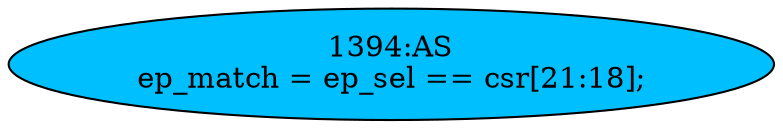 strict digraph "" {
	node [label="\N"];
	"1394:AS"	 [ast="<pyverilog.vparser.ast.Assign object at 0x7f0a38ecfad0>",
		def_var="['ep_match']",
		fillcolor=deepskyblue,
		label="1394:AS
ep_match = ep_sel == csr[21:18];",
		statements="[]",
		style=filled,
		typ=Assign,
		use_var="['ep_sel', 'csr']"];
}
